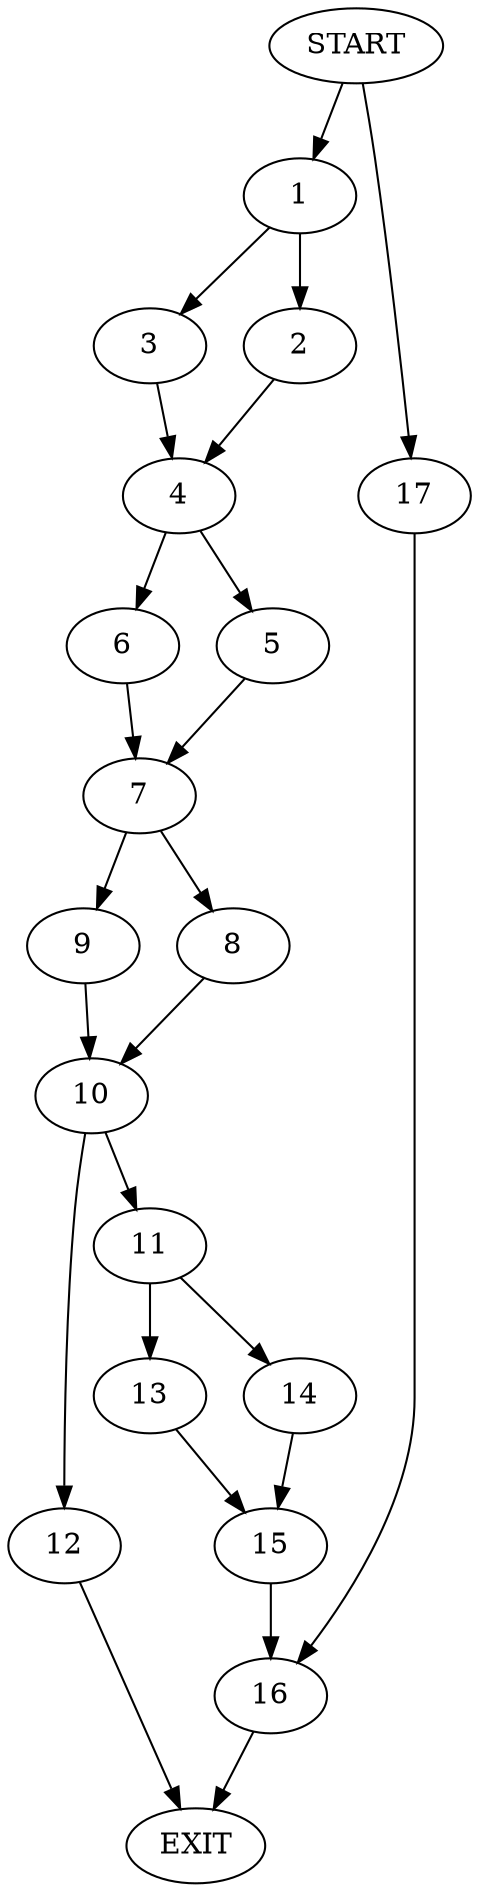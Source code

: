 digraph {
0 [label="START"]
18 [label="EXIT"]
0 -> 1
1 -> 2
1 -> 3
2 -> 4
3 -> 4
4 -> 5
4 -> 6
5 -> 7
6 -> 7
7 -> 8
7 -> 9
9 -> 10
8 -> 10
10 -> 11
10 -> 12
11 -> 13
11 -> 14
12 -> 18
14 -> 15
13 -> 15
15 -> 16
16 -> 18
0 -> 17
17 -> 16
}
